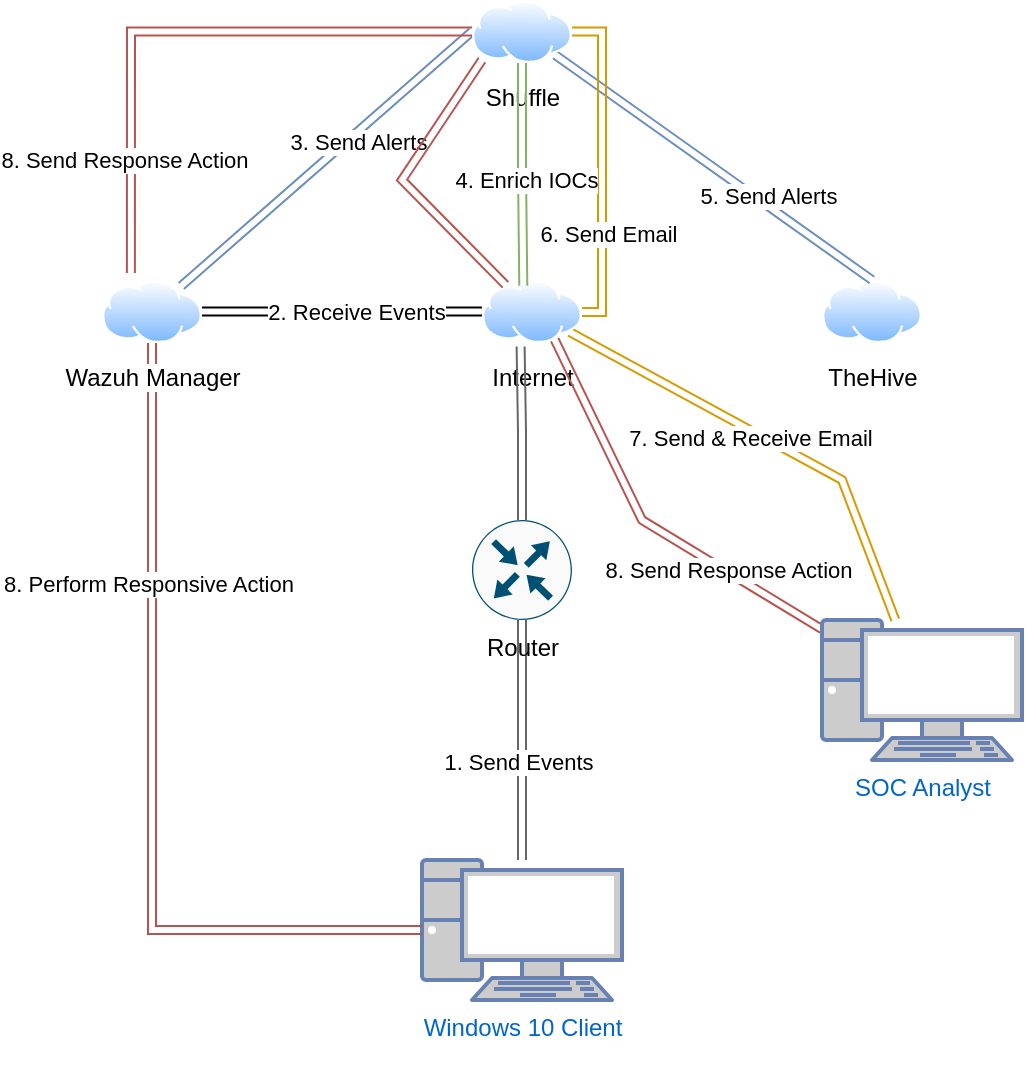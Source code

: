 <mxfile version="24.7.8">
  <diagram name="Page-1" id="jyXBjkFiWGU-hhvnp-s5">
    <mxGraphModel dx="326" dy="565" grid="1" gridSize="10" guides="1" tooltips="1" connect="1" arrows="1" fold="1" page="1" pageScale="1" pageWidth="827" pageHeight="1169" math="0" shadow="0">
      <root>
        <mxCell id="0" />
        <mxCell id="1" parent="0" />
        <mxCell id="59rNZpxkY8h7nBvg0poe-11" style="edgeStyle=orthogonalEdgeStyle;rounded=0;orthogonalLoop=1;jettySize=auto;html=1;startArrow=classic;startFill=1;shape=link;fillColor=#f5f5f5;strokeColor=#666666;" edge="1" parent="1" source="59rNZpxkY8h7nBvg0poe-1" target="59rNZpxkY8h7nBvg0poe-2">
          <mxGeometry relative="1" as="geometry" />
        </mxCell>
        <mxCell id="59rNZpxkY8h7nBvg0poe-12" value="1. Send Events" style="edgeLabel;html=1;align=center;verticalAlign=middle;resizable=0;points=[];" vertex="1" connectable="0" parent="59rNZpxkY8h7nBvg0poe-11">
          <mxGeometry x="-0.176" y="2" relative="1" as="geometry">
            <mxPoint as="offset" />
          </mxGeometry>
        </mxCell>
        <mxCell id="59rNZpxkY8h7nBvg0poe-1" value="Windows 10 Client&lt;div&gt;&lt;br&gt;&lt;/div&gt;" style="fontColor=#0066CC;verticalAlign=top;verticalLabelPosition=bottom;labelPosition=center;align=center;html=1;outlineConnect=0;fillColor=#CCCCCC;strokeColor=#6881B3;gradientColor=none;gradientDirection=north;strokeWidth=2;shape=mxgraph.networks.pc;" vertex="1" parent="1">
          <mxGeometry x="410" y="490" width="100" height="70" as="geometry" />
        </mxCell>
        <mxCell id="59rNZpxkY8h7nBvg0poe-2" value="Router" style="sketch=0;points=[[0.5,0,0],[1,0.5,0],[0.5,1,0],[0,0.5,0],[0.145,0.145,0],[0.856,0.145,0],[0.855,0.856,0],[0.145,0.855,0]];verticalLabelPosition=bottom;html=1;verticalAlign=top;aspect=fixed;align=center;pointerEvents=1;shape=mxgraph.cisco19.rect;prIcon=router;fillColor=#FAFAFA;strokeColor=#005073;" vertex="1" parent="1">
          <mxGeometry x="435" y="320" width="50" height="50" as="geometry" />
        </mxCell>
        <mxCell id="59rNZpxkY8h7nBvg0poe-15" style="edgeStyle=orthogonalEdgeStyle;rounded=0;orthogonalLoop=1;jettySize=auto;html=1;shape=link;" edge="1" parent="1" source="59rNZpxkY8h7nBvg0poe-3" target="59rNZpxkY8h7nBvg0poe-5">
          <mxGeometry relative="1" as="geometry" />
        </mxCell>
        <mxCell id="59rNZpxkY8h7nBvg0poe-17" value="2. Receive Events" style="edgeLabel;html=1;align=center;verticalAlign=middle;resizable=0;points=[];" vertex="1" connectable="0" parent="59rNZpxkY8h7nBvg0poe-15">
          <mxGeometry x="-0.095" relative="1" as="geometry">
            <mxPoint as="offset" />
          </mxGeometry>
        </mxCell>
        <mxCell id="59rNZpxkY8h7nBvg0poe-26" style="rounded=0;orthogonalLoop=1;jettySize=auto;html=1;shape=link;fillColor=#ffe6cc;strokeColor=#d79b00;" edge="1" parent="1" source="59rNZpxkY8h7nBvg0poe-3" target="59rNZpxkY8h7nBvg0poe-10">
          <mxGeometry relative="1" as="geometry">
            <mxPoint x="560.0" y="410" as="targetPoint" />
            <Array as="points">
              <mxPoint x="620" y="300" />
            </Array>
          </mxGeometry>
        </mxCell>
        <mxCell id="59rNZpxkY8h7nBvg0poe-27" value="7. Send &amp;amp; Receive Email" style="edgeLabel;html=1;align=center;verticalAlign=middle;resizable=0;points=[];" vertex="1" connectable="0" parent="59rNZpxkY8h7nBvg0poe-26">
          <mxGeometry x="-0.094" y="-3" relative="1" as="geometry">
            <mxPoint as="offset" />
          </mxGeometry>
        </mxCell>
        <mxCell id="59rNZpxkY8h7nBvg0poe-3" value="Internet" style="image;aspect=fixed;perimeter=ellipsePerimeter;html=1;align=center;shadow=0;dashed=0;spacingTop=3;image=img/lib/active_directory/internet_cloud.svg;" vertex="1" parent="1">
          <mxGeometry x="440" y="200" width="50" height="31.5" as="geometry" />
        </mxCell>
        <mxCell id="59rNZpxkY8h7nBvg0poe-4" value="TheHive" style="image;aspect=fixed;perimeter=ellipsePerimeter;html=1;align=center;shadow=0;dashed=0;spacingTop=3;image=img/lib/active_directory/internet_cloud.svg;" vertex="1" parent="1">
          <mxGeometry x="610" y="200" width="50" height="31.5" as="geometry" />
        </mxCell>
        <mxCell id="59rNZpxkY8h7nBvg0poe-18" style="rounded=0;orthogonalLoop=1;jettySize=auto;html=1;entryX=0;entryY=0.5;entryDx=0;entryDy=0;shape=link;fillColor=#dae8fc;strokeColor=#6c8ebf;" edge="1" parent="1" source="59rNZpxkY8h7nBvg0poe-5" target="59rNZpxkY8h7nBvg0poe-8">
          <mxGeometry relative="1" as="geometry" />
        </mxCell>
        <mxCell id="59rNZpxkY8h7nBvg0poe-21" value="3. Send Alerts" style="edgeLabel;html=1;align=center;verticalAlign=middle;resizable=0;points=[];" vertex="1" connectable="0" parent="59rNZpxkY8h7nBvg0poe-18">
          <mxGeometry x="0.177" y="-4" relative="1" as="geometry">
            <mxPoint as="offset" />
          </mxGeometry>
        </mxCell>
        <mxCell id="59rNZpxkY8h7nBvg0poe-34" style="rounded=0;orthogonalLoop=1;jettySize=auto;html=1;shape=link;fillColor=#f8cecc;strokeColor=#b85450;" edge="1" parent="1" source="59rNZpxkY8h7nBvg0poe-5" target="59rNZpxkY8h7nBvg0poe-1">
          <mxGeometry relative="1" as="geometry">
            <Array as="points">
              <mxPoint x="275" y="525" />
            </Array>
          </mxGeometry>
        </mxCell>
        <mxCell id="59rNZpxkY8h7nBvg0poe-35" value="8. Perform Responsive Action" style="edgeLabel;html=1;align=center;verticalAlign=middle;resizable=0;points=[];" vertex="1" connectable="0" parent="59rNZpxkY8h7nBvg0poe-34">
          <mxGeometry x="-0.438" y="-2" relative="1" as="geometry">
            <mxPoint as="offset" />
          </mxGeometry>
        </mxCell>
        <mxCell id="59rNZpxkY8h7nBvg0poe-5" value="Wazuh Manager" style="image;aspect=fixed;perimeter=ellipsePerimeter;html=1;align=center;shadow=0;dashed=0;spacingTop=3;image=img/lib/active_directory/internet_cloud.svg;" vertex="1" parent="1">
          <mxGeometry x="250" y="200" width="50" height="31.5" as="geometry" />
        </mxCell>
        <mxCell id="59rNZpxkY8h7nBvg0poe-22" style="rounded=0;orthogonalLoop=1;jettySize=auto;html=1;entryX=0.5;entryY=0;entryDx=0;entryDy=0;shape=link;fillColor=#dae8fc;strokeColor=#6c8ebf;" edge="1" parent="1" source="59rNZpxkY8h7nBvg0poe-8" target="59rNZpxkY8h7nBvg0poe-4">
          <mxGeometry relative="1" as="geometry" />
        </mxCell>
        <mxCell id="59rNZpxkY8h7nBvg0poe-23" value="5. Send Alerts" style="edgeLabel;html=1;align=center;verticalAlign=middle;resizable=0;points=[];" vertex="1" connectable="0" parent="59rNZpxkY8h7nBvg0poe-22">
          <mxGeometry x="0.312" y="4" relative="1" as="geometry">
            <mxPoint as="offset" />
          </mxGeometry>
        </mxCell>
        <mxCell id="59rNZpxkY8h7nBvg0poe-24" style="edgeStyle=orthogonalEdgeStyle;rounded=0;orthogonalLoop=1;jettySize=auto;html=1;shape=link;fillColor=#ffe6cc;strokeColor=#d79b00;" edge="1" parent="1" source="59rNZpxkY8h7nBvg0poe-8" target="59rNZpxkY8h7nBvg0poe-3">
          <mxGeometry relative="1" as="geometry">
            <Array as="points">
              <mxPoint x="500" y="76" />
              <mxPoint x="500" y="216" />
            </Array>
          </mxGeometry>
        </mxCell>
        <mxCell id="59rNZpxkY8h7nBvg0poe-25" value="6. Send Email" style="edgeLabel;html=1;align=center;verticalAlign=middle;resizable=0;points=[];" vertex="1" connectable="0" parent="59rNZpxkY8h7nBvg0poe-24">
          <mxGeometry x="0.395" y="3" relative="1" as="geometry">
            <mxPoint as="offset" />
          </mxGeometry>
        </mxCell>
        <mxCell id="59rNZpxkY8h7nBvg0poe-8" value="Shuffle" style="image;aspect=fixed;perimeter=ellipsePerimeter;html=1;align=center;shadow=0;dashed=0;spacingTop=3;image=img/lib/active_directory/internet_cloud.svg;" vertex="1" parent="1">
          <mxGeometry x="435" y="60" width="50" height="31.5" as="geometry" />
        </mxCell>
        <mxCell id="59rNZpxkY8h7nBvg0poe-28" style="rounded=0;orthogonalLoop=1;jettySize=auto;html=1;entryX=0.75;entryY=1;entryDx=0;entryDy=0;shape=link;fillColor=#f8cecc;strokeColor=#b85450;" edge="1" parent="1" source="59rNZpxkY8h7nBvg0poe-10" target="59rNZpxkY8h7nBvg0poe-3">
          <mxGeometry relative="1" as="geometry">
            <Array as="points">
              <mxPoint x="520" y="320" />
            </Array>
          </mxGeometry>
        </mxCell>
        <mxCell id="59rNZpxkY8h7nBvg0poe-29" value="8. Send Response Action" style="edgeLabel;html=1;align=center;verticalAlign=middle;resizable=0;points=[];" vertex="1" connectable="0" parent="59rNZpxkY8h7nBvg0poe-28">
          <mxGeometry x="-0.453" y="-1" relative="1" as="geometry">
            <mxPoint as="offset" />
          </mxGeometry>
        </mxCell>
        <mxCell id="59rNZpxkY8h7nBvg0poe-10" value="&lt;div&gt;SOC Analyst&lt;/div&gt;" style="fontColor=#0066CC;verticalAlign=top;verticalLabelPosition=bottom;labelPosition=center;align=center;html=1;outlineConnect=0;fillColor=#CCCCCC;strokeColor=#6881B3;gradientColor=none;gradientDirection=north;strokeWidth=2;shape=mxgraph.networks.pc;" vertex="1" parent="1">
          <mxGeometry x="610" y="370" width="100" height="70" as="geometry" />
        </mxCell>
        <mxCell id="59rNZpxkY8h7nBvg0poe-13" style="edgeStyle=orthogonalEdgeStyle;rounded=0;orthogonalLoop=1;jettySize=auto;html=1;entryX=0.386;entryY=1.055;entryDx=0;entryDy=0;entryPerimeter=0;shape=link;strokeColor=#666666;fillColor=#f5f5f5;" edge="1" parent="1" source="59rNZpxkY8h7nBvg0poe-2" target="59rNZpxkY8h7nBvg0poe-3">
          <mxGeometry relative="1" as="geometry" />
        </mxCell>
        <mxCell id="59rNZpxkY8h7nBvg0poe-19" style="edgeStyle=orthogonalEdgeStyle;rounded=0;orthogonalLoop=1;jettySize=auto;html=1;entryX=0.413;entryY=0.092;entryDx=0;entryDy=0;entryPerimeter=0;shape=link;fillColor=#d5e8d4;strokeColor=#82b366;" edge="1" parent="1" source="59rNZpxkY8h7nBvg0poe-8" target="59rNZpxkY8h7nBvg0poe-3">
          <mxGeometry relative="1" as="geometry" />
        </mxCell>
        <mxCell id="59rNZpxkY8h7nBvg0poe-20" value="4. Enrich IOCs" style="edgeLabel;html=1;align=center;verticalAlign=middle;resizable=0;points=[];" vertex="1" connectable="0" parent="59rNZpxkY8h7nBvg0poe-19">
          <mxGeometry x="0.052" y="1" relative="1" as="geometry">
            <mxPoint as="offset" />
          </mxGeometry>
        </mxCell>
        <mxCell id="59rNZpxkY8h7nBvg0poe-31" style="rounded=0;orthogonalLoop=1;jettySize=auto;html=1;shape=link;fillColor=#f8cecc;strokeColor=#b85450;" edge="1" parent="1" source="59rNZpxkY8h7nBvg0poe-3">
          <mxGeometry relative="1" as="geometry">
            <mxPoint x="440" y="90" as="targetPoint" />
            <Array as="points">
              <mxPoint x="400" y="150" />
            </Array>
          </mxGeometry>
        </mxCell>
        <mxCell id="59rNZpxkY8h7nBvg0poe-32" style="edgeStyle=orthogonalEdgeStyle;rounded=0;orthogonalLoop=1;jettySize=auto;html=1;entryX=0.289;entryY=-0.113;entryDx=0;entryDy=0;entryPerimeter=0;shape=link;fillColor=#f8cecc;strokeColor=#b85450;" edge="1" parent="1" source="59rNZpxkY8h7nBvg0poe-8" target="59rNZpxkY8h7nBvg0poe-5">
          <mxGeometry relative="1" as="geometry" />
        </mxCell>
        <mxCell id="59rNZpxkY8h7nBvg0poe-33" value="8. Send Response Action" style="edgeLabel;html=1;align=center;verticalAlign=middle;resizable=0;points=[];" vertex="1" connectable="0" parent="59rNZpxkY8h7nBvg0poe-32">
          <mxGeometry x="-0.229" y="-3" relative="1" as="geometry">
            <mxPoint x="-62" y="67" as="offset" />
          </mxGeometry>
        </mxCell>
      </root>
    </mxGraphModel>
  </diagram>
</mxfile>
